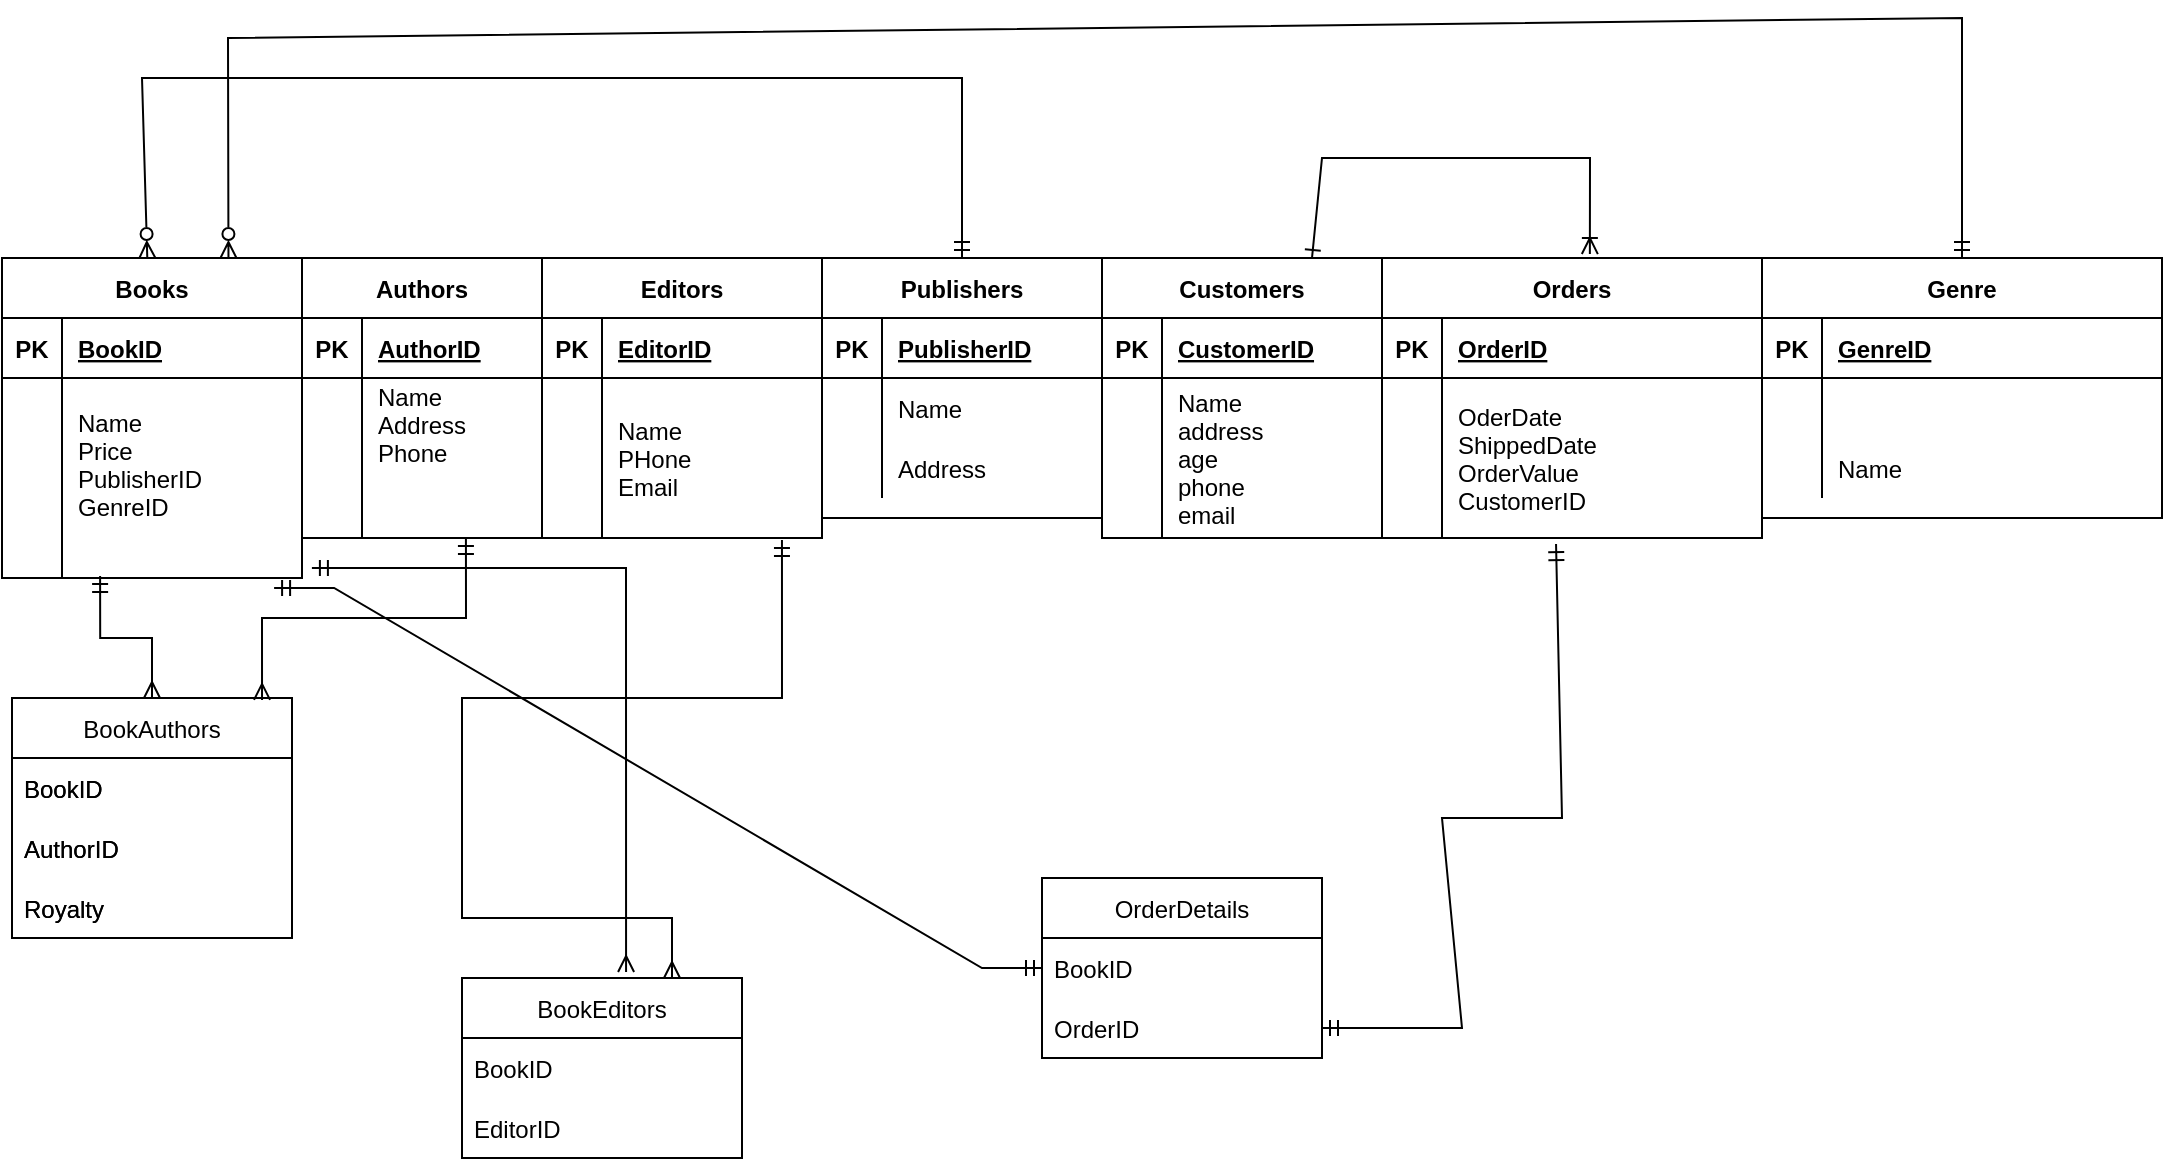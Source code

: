 <mxfile version="16.6.4" type="github">
  <diagram id="R2lEEEUBdFMjLlhIrx00" name="Page-1">
    <mxGraphModel dx="768" dy="494" grid="1" gridSize="10" guides="1" tooltips="1" connect="1" arrows="1" fold="1" page="1" pageScale="1" pageWidth="850" pageHeight="1100" math="0" shadow="0" extFonts="Permanent Marker^https://fonts.googleapis.com/css?family=Permanent+Marker">
      <root>
        <mxCell id="0" />
        <mxCell id="1" parent="0" />
        <mxCell id="C-vyLk0tnHw3VtMMgP7b-2" value="Authors" style="shape=table;startSize=30;container=1;collapsible=1;childLayout=tableLayout;fixedRows=1;rowLines=0;fontStyle=1;align=center;resizeLast=1;" parent="1" vertex="1">
          <mxGeometry x="170" y="280" width="120" height="140" as="geometry">
            <mxRectangle x="170" y="280" width="80" height="30" as="alternateBounds" />
          </mxGeometry>
        </mxCell>
        <mxCell id="C-vyLk0tnHw3VtMMgP7b-3" value="" style="shape=partialRectangle;collapsible=0;dropTarget=0;pointerEvents=0;fillColor=none;points=[[0,0.5],[1,0.5]];portConstraint=eastwest;top=0;left=0;right=0;bottom=1;" parent="C-vyLk0tnHw3VtMMgP7b-2" vertex="1">
          <mxGeometry y="30" width="120" height="30" as="geometry" />
        </mxCell>
        <mxCell id="C-vyLk0tnHw3VtMMgP7b-4" value="PK" style="shape=partialRectangle;overflow=hidden;connectable=0;fillColor=none;top=0;left=0;bottom=0;right=0;fontStyle=1;" parent="C-vyLk0tnHw3VtMMgP7b-3" vertex="1">
          <mxGeometry width="30" height="30" as="geometry">
            <mxRectangle width="30" height="30" as="alternateBounds" />
          </mxGeometry>
        </mxCell>
        <mxCell id="C-vyLk0tnHw3VtMMgP7b-5" value="AuthorID" style="shape=partialRectangle;overflow=hidden;connectable=0;fillColor=none;top=0;left=0;bottom=0;right=0;align=left;spacingLeft=6;fontStyle=5;" parent="C-vyLk0tnHw3VtMMgP7b-3" vertex="1">
          <mxGeometry x="30" width="90" height="30" as="geometry">
            <mxRectangle width="90" height="30" as="alternateBounds" />
          </mxGeometry>
        </mxCell>
        <mxCell id="C-vyLk0tnHw3VtMMgP7b-6" value="" style="shape=partialRectangle;collapsible=0;dropTarget=0;pointerEvents=0;fillColor=none;points=[[0,0.5],[1,0.5]];portConstraint=eastwest;top=0;left=0;right=0;bottom=0;" parent="C-vyLk0tnHw3VtMMgP7b-2" vertex="1">
          <mxGeometry y="60" width="120" height="60" as="geometry" />
        </mxCell>
        <mxCell id="C-vyLk0tnHw3VtMMgP7b-7" value="" style="shape=partialRectangle;overflow=hidden;connectable=0;fillColor=none;top=0;left=0;bottom=0;right=0;" parent="C-vyLk0tnHw3VtMMgP7b-6" vertex="1">
          <mxGeometry width="30" height="60" as="geometry">
            <mxRectangle width="30" height="60" as="alternateBounds" />
          </mxGeometry>
        </mxCell>
        <mxCell id="C-vyLk0tnHw3VtMMgP7b-8" value="Name&#xa;Address&#xa;Phone&#xa;" style="shape=partialRectangle;overflow=hidden;connectable=0;fillColor=none;top=0;left=0;bottom=0;right=0;align=left;spacingLeft=6;" parent="C-vyLk0tnHw3VtMMgP7b-6" vertex="1">
          <mxGeometry x="30" width="90" height="60" as="geometry">
            <mxRectangle width="90" height="60" as="alternateBounds" />
          </mxGeometry>
        </mxCell>
        <mxCell id="C-vyLk0tnHw3VtMMgP7b-9" value="" style="shape=partialRectangle;collapsible=0;dropTarget=0;pointerEvents=0;fillColor=none;points=[[0,0.5],[1,0.5]];portConstraint=eastwest;top=0;left=0;right=0;bottom=0;" parent="C-vyLk0tnHw3VtMMgP7b-2" vertex="1">
          <mxGeometry y="120" width="120" height="20" as="geometry" />
        </mxCell>
        <mxCell id="C-vyLk0tnHw3VtMMgP7b-10" value="" style="shape=partialRectangle;overflow=hidden;connectable=0;fillColor=none;top=0;left=0;bottom=0;right=0;" parent="C-vyLk0tnHw3VtMMgP7b-9" vertex="1">
          <mxGeometry width="30" height="20" as="geometry">
            <mxRectangle width="30" height="20" as="alternateBounds" />
          </mxGeometry>
        </mxCell>
        <mxCell id="C-vyLk0tnHw3VtMMgP7b-11" value="" style="shape=partialRectangle;overflow=hidden;connectable=0;fillColor=none;top=0;left=0;bottom=0;right=0;align=left;spacingLeft=6;" parent="C-vyLk0tnHw3VtMMgP7b-9" vertex="1">
          <mxGeometry x="30" width="90" height="20" as="geometry">
            <mxRectangle width="90" height="20" as="alternateBounds" />
          </mxGeometry>
        </mxCell>
        <mxCell id="C-vyLk0tnHw3VtMMgP7b-13" value="Publishers" style="shape=table;startSize=30;container=1;collapsible=1;childLayout=tableLayout;fixedRows=1;rowLines=0;fontStyle=1;align=center;resizeLast=1;" parent="1" vertex="1">
          <mxGeometry x="430" y="280" width="140" height="130" as="geometry">
            <mxRectangle x="430" y="280" width="90" height="30" as="alternateBounds" />
          </mxGeometry>
        </mxCell>
        <mxCell id="C-vyLk0tnHw3VtMMgP7b-14" value="" style="shape=partialRectangle;collapsible=0;dropTarget=0;pointerEvents=0;fillColor=none;points=[[0,0.5],[1,0.5]];portConstraint=eastwest;top=0;left=0;right=0;bottom=1;" parent="C-vyLk0tnHw3VtMMgP7b-13" vertex="1">
          <mxGeometry y="30" width="140" height="30" as="geometry" />
        </mxCell>
        <mxCell id="C-vyLk0tnHw3VtMMgP7b-15" value="PK" style="shape=partialRectangle;overflow=hidden;connectable=0;fillColor=none;top=0;left=0;bottom=0;right=0;fontStyle=1;" parent="C-vyLk0tnHw3VtMMgP7b-14" vertex="1">
          <mxGeometry width="30" height="30" as="geometry">
            <mxRectangle width="30" height="30" as="alternateBounds" />
          </mxGeometry>
        </mxCell>
        <mxCell id="C-vyLk0tnHw3VtMMgP7b-16" value="PublisherID" style="shape=partialRectangle;overflow=hidden;connectable=0;fillColor=none;top=0;left=0;bottom=0;right=0;align=left;spacingLeft=6;fontStyle=5;" parent="C-vyLk0tnHw3VtMMgP7b-14" vertex="1">
          <mxGeometry x="30" width="110" height="30" as="geometry">
            <mxRectangle width="110" height="30" as="alternateBounds" />
          </mxGeometry>
        </mxCell>
        <mxCell id="C-vyLk0tnHw3VtMMgP7b-17" value="" style="shape=partialRectangle;collapsible=0;dropTarget=0;pointerEvents=0;fillColor=none;points=[[0,0.5],[1,0.5]];portConstraint=eastwest;top=0;left=0;right=0;bottom=0;" parent="C-vyLk0tnHw3VtMMgP7b-13" vertex="1">
          <mxGeometry y="60" width="140" height="30" as="geometry" />
        </mxCell>
        <mxCell id="C-vyLk0tnHw3VtMMgP7b-18" value="" style="shape=partialRectangle;overflow=hidden;connectable=0;fillColor=none;top=0;left=0;bottom=0;right=0;" parent="C-vyLk0tnHw3VtMMgP7b-17" vertex="1">
          <mxGeometry width="30" height="30" as="geometry">
            <mxRectangle width="30" height="30" as="alternateBounds" />
          </mxGeometry>
        </mxCell>
        <mxCell id="C-vyLk0tnHw3VtMMgP7b-19" value="Name" style="shape=partialRectangle;overflow=hidden;connectable=0;fillColor=none;top=0;left=0;bottom=0;right=0;align=left;spacingLeft=6;" parent="C-vyLk0tnHw3VtMMgP7b-17" vertex="1">
          <mxGeometry x="30" width="110" height="30" as="geometry">
            <mxRectangle width="110" height="30" as="alternateBounds" />
          </mxGeometry>
        </mxCell>
        <mxCell id="C-vyLk0tnHw3VtMMgP7b-20" value="" style="shape=partialRectangle;collapsible=0;dropTarget=0;pointerEvents=0;fillColor=none;points=[[0,0.5],[1,0.5]];portConstraint=eastwest;top=0;left=0;right=0;bottom=0;" parent="C-vyLk0tnHw3VtMMgP7b-13" vertex="1">
          <mxGeometry y="90" width="140" height="30" as="geometry" />
        </mxCell>
        <mxCell id="C-vyLk0tnHw3VtMMgP7b-21" value="" style="shape=partialRectangle;overflow=hidden;connectable=0;fillColor=none;top=0;left=0;bottom=0;right=0;" parent="C-vyLk0tnHw3VtMMgP7b-20" vertex="1">
          <mxGeometry width="30" height="30" as="geometry">
            <mxRectangle width="30" height="30" as="alternateBounds" />
          </mxGeometry>
        </mxCell>
        <mxCell id="C-vyLk0tnHw3VtMMgP7b-22" value="Address" style="shape=partialRectangle;overflow=hidden;connectable=0;fillColor=none;top=0;left=0;bottom=0;right=0;align=left;spacingLeft=6;" parent="C-vyLk0tnHw3VtMMgP7b-20" vertex="1">
          <mxGeometry x="30" width="110" height="30" as="geometry">
            <mxRectangle width="110" height="30" as="alternateBounds" />
          </mxGeometry>
        </mxCell>
        <mxCell id="C-vyLk0tnHw3VtMMgP7b-23" value="Books" style="shape=table;startSize=30;container=1;collapsible=1;childLayout=tableLayout;fixedRows=1;rowLines=0;fontStyle=1;align=center;resizeLast=1;" parent="1" vertex="1">
          <mxGeometry x="20" y="280" width="150" height="160" as="geometry">
            <mxRectangle x="20" y="280" width="70" height="30" as="alternateBounds" />
          </mxGeometry>
        </mxCell>
        <mxCell id="C-vyLk0tnHw3VtMMgP7b-24" value="" style="shape=partialRectangle;collapsible=0;dropTarget=0;pointerEvents=0;fillColor=none;points=[[0,0.5],[1,0.5]];portConstraint=eastwest;top=0;left=0;right=0;bottom=1;" parent="C-vyLk0tnHw3VtMMgP7b-23" vertex="1">
          <mxGeometry y="30" width="150" height="30" as="geometry" />
        </mxCell>
        <mxCell id="C-vyLk0tnHw3VtMMgP7b-25" value="PK" style="shape=partialRectangle;overflow=hidden;connectable=0;fillColor=none;top=0;left=0;bottom=0;right=0;fontStyle=1;" parent="C-vyLk0tnHw3VtMMgP7b-24" vertex="1">
          <mxGeometry width="30" height="30" as="geometry">
            <mxRectangle width="30" height="30" as="alternateBounds" />
          </mxGeometry>
        </mxCell>
        <mxCell id="C-vyLk0tnHw3VtMMgP7b-26" value="BookID" style="shape=partialRectangle;overflow=hidden;connectable=0;fillColor=none;top=0;left=0;bottom=0;right=0;align=left;spacingLeft=6;fontStyle=5;" parent="C-vyLk0tnHw3VtMMgP7b-24" vertex="1">
          <mxGeometry x="30" width="120" height="30" as="geometry">
            <mxRectangle width="120" height="30" as="alternateBounds" />
          </mxGeometry>
        </mxCell>
        <mxCell id="C-vyLk0tnHw3VtMMgP7b-27" value="" style="shape=partialRectangle;collapsible=0;dropTarget=0;pointerEvents=0;fillColor=none;points=[[0,0.5],[1,0.5]];portConstraint=eastwest;top=0;left=0;right=0;bottom=0;" parent="C-vyLk0tnHw3VtMMgP7b-23" vertex="1">
          <mxGeometry y="60" width="150" height="100" as="geometry" />
        </mxCell>
        <mxCell id="C-vyLk0tnHw3VtMMgP7b-28" value="" style="shape=partialRectangle;overflow=hidden;connectable=0;fillColor=none;top=0;left=0;bottom=0;right=0;" parent="C-vyLk0tnHw3VtMMgP7b-27" vertex="1">
          <mxGeometry width="30" height="100" as="geometry">
            <mxRectangle width="30" height="100" as="alternateBounds" />
          </mxGeometry>
        </mxCell>
        <mxCell id="C-vyLk0tnHw3VtMMgP7b-29" value="Name&#xa;Price&#xa;PublisherID&#xa;GenreID&#xa;" style="shape=partialRectangle;overflow=hidden;connectable=0;fillColor=none;top=0;left=0;bottom=0;right=0;align=left;spacingLeft=6;" parent="C-vyLk0tnHw3VtMMgP7b-27" vertex="1">
          <mxGeometry x="30" width="120" height="100" as="geometry">
            <mxRectangle width="120" height="100" as="alternateBounds" />
          </mxGeometry>
        </mxCell>
        <mxCell id="ZmmH7s7Aa4u0gKwLgA7a-2" value="Editors" style="shape=table;startSize=30;container=1;collapsible=1;childLayout=tableLayout;fixedRows=1;rowLines=0;fontStyle=1;align=center;resizeLast=1;" vertex="1" parent="1">
          <mxGeometry x="290" y="280" width="140" height="140" as="geometry">
            <mxRectangle x="290" y="280" width="70" height="30" as="alternateBounds" />
          </mxGeometry>
        </mxCell>
        <mxCell id="ZmmH7s7Aa4u0gKwLgA7a-3" value="" style="shape=partialRectangle;collapsible=0;dropTarget=0;pointerEvents=0;fillColor=none;points=[[0,0.5],[1,0.5]];portConstraint=eastwest;top=0;left=0;right=0;bottom=1;" vertex="1" parent="ZmmH7s7Aa4u0gKwLgA7a-2">
          <mxGeometry y="30" width="140" height="30" as="geometry" />
        </mxCell>
        <mxCell id="ZmmH7s7Aa4u0gKwLgA7a-4" value="PK" style="shape=partialRectangle;overflow=hidden;connectable=0;fillColor=none;top=0;left=0;bottom=0;right=0;fontStyle=1;" vertex="1" parent="ZmmH7s7Aa4u0gKwLgA7a-3">
          <mxGeometry width="30" height="30" as="geometry">
            <mxRectangle width="30" height="30" as="alternateBounds" />
          </mxGeometry>
        </mxCell>
        <mxCell id="ZmmH7s7Aa4u0gKwLgA7a-5" value="EditorID" style="shape=partialRectangle;overflow=hidden;connectable=0;fillColor=none;top=0;left=0;bottom=0;right=0;align=left;spacingLeft=6;fontStyle=5;" vertex="1" parent="ZmmH7s7Aa4u0gKwLgA7a-3">
          <mxGeometry x="30" width="110" height="30" as="geometry">
            <mxRectangle width="110" height="30" as="alternateBounds" />
          </mxGeometry>
        </mxCell>
        <mxCell id="ZmmH7s7Aa4u0gKwLgA7a-6" value="" style="shape=partialRectangle;collapsible=0;dropTarget=0;pointerEvents=0;fillColor=none;points=[[0,0.5],[1,0.5]];portConstraint=eastwest;top=0;left=0;right=0;bottom=0;" vertex="1" parent="ZmmH7s7Aa4u0gKwLgA7a-2">
          <mxGeometry y="60" width="140" height="80" as="geometry" />
        </mxCell>
        <mxCell id="ZmmH7s7Aa4u0gKwLgA7a-7" value="" style="shape=partialRectangle;overflow=hidden;connectable=0;fillColor=none;top=0;left=0;bottom=0;right=0;" vertex="1" parent="ZmmH7s7Aa4u0gKwLgA7a-6">
          <mxGeometry width="30" height="80" as="geometry">
            <mxRectangle width="30" height="80" as="alternateBounds" />
          </mxGeometry>
        </mxCell>
        <mxCell id="ZmmH7s7Aa4u0gKwLgA7a-8" value="Name&#xa;PHone&#xa;Email" style="shape=partialRectangle;overflow=hidden;connectable=0;fillColor=none;top=0;left=0;bottom=0;right=0;align=left;spacingLeft=6;" vertex="1" parent="ZmmH7s7Aa4u0gKwLgA7a-6">
          <mxGeometry x="30" width="110" height="80" as="geometry">
            <mxRectangle width="110" height="80" as="alternateBounds" />
          </mxGeometry>
        </mxCell>
        <mxCell id="ZmmH7s7Aa4u0gKwLgA7a-13" value="Orders" style="shape=table;startSize=30;container=1;collapsible=1;childLayout=tableLayout;fixedRows=1;rowLines=0;fontStyle=1;align=center;resizeLast=1;" vertex="1" parent="1">
          <mxGeometry x="710" y="280" width="190" height="140" as="geometry">
            <mxRectangle x="710" y="280" width="70" height="30" as="alternateBounds" />
          </mxGeometry>
        </mxCell>
        <mxCell id="ZmmH7s7Aa4u0gKwLgA7a-14" value="" style="shape=partialRectangle;collapsible=0;dropTarget=0;pointerEvents=0;fillColor=none;points=[[0,0.5],[1,0.5]];portConstraint=eastwest;top=0;left=0;right=0;bottom=1;" vertex="1" parent="ZmmH7s7Aa4u0gKwLgA7a-13">
          <mxGeometry y="30" width="190" height="30" as="geometry" />
        </mxCell>
        <mxCell id="ZmmH7s7Aa4u0gKwLgA7a-15" value="PK" style="shape=partialRectangle;overflow=hidden;connectable=0;fillColor=none;top=0;left=0;bottom=0;right=0;fontStyle=1;" vertex="1" parent="ZmmH7s7Aa4u0gKwLgA7a-14">
          <mxGeometry width="30" height="30" as="geometry">
            <mxRectangle width="30" height="30" as="alternateBounds" />
          </mxGeometry>
        </mxCell>
        <mxCell id="ZmmH7s7Aa4u0gKwLgA7a-16" value="OrderID" style="shape=partialRectangle;overflow=hidden;connectable=0;fillColor=none;top=0;left=0;bottom=0;right=0;align=left;spacingLeft=6;fontStyle=5;" vertex="1" parent="ZmmH7s7Aa4u0gKwLgA7a-14">
          <mxGeometry x="30" width="160" height="30" as="geometry">
            <mxRectangle width="160" height="30" as="alternateBounds" />
          </mxGeometry>
        </mxCell>
        <mxCell id="ZmmH7s7Aa4u0gKwLgA7a-17" value="" style="shape=partialRectangle;collapsible=0;dropTarget=0;pointerEvents=0;fillColor=none;points=[[0,0.5],[1,0.5]];portConstraint=eastwest;top=0;left=0;right=0;bottom=0;" vertex="1" parent="ZmmH7s7Aa4u0gKwLgA7a-13">
          <mxGeometry y="60" width="190" height="80" as="geometry" />
        </mxCell>
        <mxCell id="ZmmH7s7Aa4u0gKwLgA7a-18" value="" style="shape=partialRectangle;overflow=hidden;connectable=0;fillColor=none;top=0;left=0;bottom=0;right=0;" vertex="1" parent="ZmmH7s7Aa4u0gKwLgA7a-17">
          <mxGeometry width="30" height="80" as="geometry">
            <mxRectangle width="30" height="80" as="alternateBounds" />
          </mxGeometry>
        </mxCell>
        <mxCell id="ZmmH7s7Aa4u0gKwLgA7a-19" value="OderDate&#xa;ShippedDate&#xa;OrderValue&#xa;CustomerID" style="shape=partialRectangle;overflow=hidden;connectable=0;fillColor=none;top=0;left=0;bottom=0;right=0;align=left;spacingLeft=6;" vertex="1" parent="ZmmH7s7Aa4u0gKwLgA7a-17">
          <mxGeometry x="30" width="160" height="80" as="geometry">
            <mxRectangle width="160" height="80" as="alternateBounds" />
          </mxGeometry>
        </mxCell>
        <mxCell id="ZmmH7s7Aa4u0gKwLgA7a-21" value="Genre" style="shape=table;startSize=30;container=1;collapsible=1;childLayout=tableLayout;fixedRows=1;rowLines=0;fontStyle=1;align=center;resizeLast=1;" vertex="1" parent="1">
          <mxGeometry x="900" y="280" width="200" height="130" as="geometry">
            <mxRectangle x="900" y="280" width="70" height="30" as="alternateBounds" />
          </mxGeometry>
        </mxCell>
        <mxCell id="ZmmH7s7Aa4u0gKwLgA7a-22" value="" style="shape=partialRectangle;collapsible=0;dropTarget=0;pointerEvents=0;fillColor=none;points=[[0,0.5],[1,0.5]];portConstraint=eastwest;top=0;left=0;right=0;bottom=1;" vertex="1" parent="ZmmH7s7Aa4u0gKwLgA7a-21">
          <mxGeometry y="30" width="200" height="30" as="geometry" />
        </mxCell>
        <mxCell id="ZmmH7s7Aa4u0gKwLgA7a-23" value="PK" style="shape=partialRectangle;overflow=hidden;connectable=0;fillColor=none;top=0;left=0;bottom=0;right=0;fontStyle=1;" vertex="1" parent="ZmmH7s7Aa4u0gKwLgA7a-22">
          <mxGeometry width="30" height="30" as="geometry">
            <mxRectangle width="30" height="30" as="alternateBounds" />
          </mxGeometry>
        </mxCell>
        <mxCell id="ZmmH7s7Aa4u0gKwLgA7a-24" value="GenreID" style="shape=partialRectangle;overflow=hidden;connectable=0;fillColor=none;top=0;left=0;bottom=0;right=0;align=left;spacingLeft=6;fontStyle=5;" vertex="1" parent="ZmmH7s7Aa4u0gKwLgA7a-22">
          <mxGeometry x="30" width="170" height="30" as="geometry">
            <mxRectangle width="170" height="30" as="alternateBounds" />
          </mxGeometry>
        </mxCell>
        <mxCell id="ZmmH7s7Aa4u0gKwLgA7a-25" value="" style="shape=partialRectangle;collapsible=0;dropTarget=0;pointerEvents=0;fillColor=none;points=[[0,0.5],[1,0.5]];portConstraint=eastwest;top=0;left=0;right=0;bottom=0;" vertex="1" parent="ZmmH7s7Aa4u0gKwLgA7a-21">
          <mxGeometry y="60" width="200" height="30" as="geometry" />
        </mxCell>
        <mxCell id="ZmmH7s7Aa4u0gKwLgA7a-26" value="" style="shape=partialRectangle;overflow=hidden;connectable=0;fillColor=none;top=0;left=0;bottom=0;right=0;" vertex="1" parent="ZmmH7s7Aa4u0gKwLgA7a-25">
          <mxGeometry width="30" height="30" as="geometry">
            <mxRectangle width="30" height="30" as="alternateBounds" />
          </mxGeometry>
        </mxCell>
        <mxCell id="ZmmH7s7Aa4u0gKwLgA7a-27" value="" style="shape=partialRectangle;overflow=hidden;connectable=0;fillColor=none;top=0;left=0;bottom=0;right=0;align=left;spacingLeft=6;" vertex="1" parent="ZmmH7s7Aa4u0gKwLgA7a-25">
          <mxGeometry x="30" width="170" height="30" as="geometry">
            <mxRectangle width="170" height="30" as="alternateBounds" />
          </mxGeometry>
        </mxCell>
        <mxCell id="ZmmH7s7Aa4u0gKwLgA7a-28" value="" style="shape=partialRectangle;collapsible=0;dropTarget=0;pointerEvents=0;fillColor=none;points=[[0,0.5],[1,0.5]];portConstraint=eastwest;top=0;left=0;right=0;bottom=0;" vertex="1" parent="ZmmH7s7Aa4u0gKwLgA7a-21">
          <mxGeometry y="90" width="200" height="30" as="geometry" />
        </mxCell>
        <mxCell id="ZmmH7s7Aa4u0gKwLgA7a-29" value="" style="shape=partialRectangle;overflow=hidden;connectable=0;fillColor=none;top=0;left=0;bottom=0;right=0;" vertex="1" parent="ZmmH7s7Aa4u0gKwLgA7a-28">
          <mxGeometry width="30" height="30" as="geometry">
            <mxRectangle width="30" height="30" as="alternateBounds" />
          </mxGeometry>
        </mxCell>
        <mxCell id="ZmmH7s7Aa4u0gKwLgA7a-30" value="Name" style="shape=partialRectangle;overflow=hidden;connectable=0;fillColor=none;top=0;left=0;bottom=0;right=0;align=left;spacingLeft=6;" vertex="1" parent="ZmmH7s7Aa4u0gKwLgA7a-28">
          <mxGeometry x="30" width="170" height="30" as="geometry">
            <mxRectangle width="170" height="30" as="alternateBounds" />
          </mxGeometry>
        </mxCell>
        <mxCell id="ZmmH7s7Aa4u0gKwLgA7a-41" value="Customers" style="shape=table;startSize=30;container=1;collapsible=1;childLayout=tableLayout;fixedRows=1;rowLines=0;fontStyle=1;align=center;resizeLast=1;" vertex="1" parent="1">
          <mxGeometry x="570" y="280" width="140" height="140" as="geometry">
            <mxRectangle x="570" y="280" width="100" height="30" as="alternateBounds" />
          </mxGeometry>
        </mxCell>
        <mxCell id="ZmmH7s7Aa4u0gKwLgA7a-42" value="" style="shape=partialRectangle;collapsible=0;dropTarget=0;pointerEvents=0;fillColor=none;points=[[0,0.5],[1,0.5]];portConstraint=eastwest;top=0;left=0;right=0;bottom=1;" vertex="1" parent="ZmmH7s7Aa4u0gKwLgA7a-41">
          <mxGeometry y="30" width="140" height="30" as="geometry" />
        </mxCell>
        <mxCell id="ZmmH7s7Aa4u0gKwLgA7a-43" value="PK" style="shape=partialRectangle;overflow=hidden;connectable=0;fillColor=none;top=0;left=0;bottom=0;right=0;fontStyle=1;" vertex="1" parent="ZmmH7s7Aa4u0gKwLgA7a-42">
          <mxGeometry width="30" height="30" as="geometry">
            <mxRectangle width="30" height="30" as="alternateBounds" />
          </mxGeometry>
        </mxCell>
        <mxCell id="ZmmH7s7Aa4u0gKwLgA7a-44" value="CustomerID" style="shape=partialRectangle;overflow=hidden;connectable=0;fillColor=none;top=0;left=0;bottom=0;right=0;align=left;spacingLeft=6;fontStyle=5;" vertex="1" parent="ZmmH7s7Aa4u0gKwLgA7a-42">
          <mxGeometry x="30" width="110" height="30" as="geometry">
            <mxRectangle width="110" height="30" as="alternateBounds" />
          </mxGeometry>
        </mxCell>
        <mxCell id="ZmmH7s7Aa4u0gKwLgA7a-45" value="" style="shape=partialRectangle;collapsible=0;dropTarget=0;pointerEvents=0;fillColor=none;points=[[0,0.5],[1,0.5]];portConstraint=eastwest;top=0;left=0;right=0;bottom=0;" vertex="1" parent="ZmmH7s7Aa4u0gKwLgA7a-41">
          <mxGeometry y="60" width="140" height="80" as="geometry" />
        </mxCell>
        <mxCell id="ZmmH7s7Aa4u0gKwLgA7a-46" value="" style="shape=partialRectangle;overflow=hidden;connectable=0;fillColor=none;top=0;left=0;bottom=0;right=0;" vertex="1" parent="ZmmH7s7Aa4u0gKwLgA7a-45">
          <mxGeometry width="30" height="80" as="geometry">
            <mxRectangle width="30" height="80" as="alternateBounds" />
          </mxGeometry>
        </mxCell>
        <mxCell id="ZmmH7s7Aa4u0gKwLgA7a-47" value="Name&#xa;address&#xa;age&#xa;phone&#xa;email" style="shape=partialRectangle;overflow=hidden;connectable=0;fillColor=none;top=0;left=0;bottom=0;right=0;align=left;spacingLeft=6;" vertex="1" parent="ZmmH7s7Aa4u0gKwLgA7a-45">
          <mxGeometry x="30" width="110" height="80" as="geometry">
            <mxRectangle width="110" height="80" as="alternateBounds" />
          </mxGeometry>
        </mxCell>
        <mxCell id="ZmmH7s7Aa4u0gKwLgA7a-48" value="BookAuthors" style="swimlane;fontStyle=0;childLayout=stackLayout;horizontal=1;startSize=30;horizontalStack=0;resizeParent=1;resizeParentMax=0;resizeLast=0;collapsible=1;marginBottom=0;" vertex="1" parent="1">
          <mxGeometry x="25" y="500" width="140" height="120" as="geometry">
            <mxRectangle x="80" y="430" width="100" height="30" as="alternateBounds" />
          </mxGeometry>
        </mxCell>
        <mxCell id="ZmmH7s7Aa4u0gKwLgA7a-49" value="BookID" style="text;strokeColor=none;fillColor=none;align=left;verticalAlign=middle;spacingLeft=4;spacingRight=4;overflow=hidden;points=[[0,0.5],[1,0.5]];portConstraint=eastwest;rotatable=0;" vertex="1" parent="ZmmH7s7Aa4u0gKwLgA7a-48">
          <mxGeometry y="30" width="140" height="30" as="geometry" />
        </mxCell>
        <mxCell id="ZmmH7s7Aa4u0gKwLgA7a-50" value="AuthorID" style="text;strokeColor=none;fillColor=none;align=left;verticalAlign=middle;spacingLeft=4;spacingRight=4;overflow=hidden;points=[[0,0.5],[1,0.5]];portConstraint=eastwest;rotatable=0;" vertex="1" parent="ZmmH7s7Aa4u0gKwLgA7a-48">
          <mxGeometry y="60" width="140" height="30" as="geometry" />
        </mxCell>
        <mxCell id="ZmmH7s7Aa4u0gKwLgA7a-51" value="Royalty" style="text;strokeColor=none;fillColor=none;align=left;verticalAlign=middle;spacingLeft=4;spacingRight=4;overflow=hidden;points=[[0,0.5],[1,0.5]];portConstraint=eastwest;rotatable=0;" vertex="1" parent="ZmmH7s7Aa4u0gKwLgA7a-48">
          <mxGeometry y="90" width="140" height="30" as="geometry" />
        </mxCell>
        <mxCell id="ZmmH7s7Aa4u0gKwLgA7a-56" value="BookAuthors" style="swimlane;fontStyle=0;childLayout=stackLayout;horizontal=1;startSize=30;horizontalStack=0;resizeParent=1;resizeParentMax=0;resizeLast=0;collapsible=1;marginBottom=0;" vertex="1" parent="1">
          <mxGeometry x="25" y="500" width="140" height="120" as="geometry">
            <mxRectangle x="80" y="430" width="100" height="30" as="alternateBounds" />
          </mxGeometry>
        </mxCell>
        <mxCell id="ZmmH7s7Aa4u0gKwLgA7a-57" value="BookID" style="text;strokeColor=none;fillColor=none;align=left;verticalAlign=middle;spacingLeft=4;spacingRight=4;overflow=hidden;points=[[0,0.5],[1,0.5]];portConstraint=eastwest;rotatable=0;" vertex="1" parent="ZmmH7s7Aa4u0gKwLgA7a-56">
          <mxGeometry y="30" width="140" height="30" as="geometry" />
        </mxCell>
        <mxCell id="ZmmH7s7Aa4u0gKwLgA7a-58" value="AuthorID" style="text;strokeColor=none;fillColor=none;align=left;verticalAlign=middle;spacingLeft=4;spacingRight=4;overflow=hidden;points=[[0,0.5],[1,0.5]];portConstraint=eastwest;rotatable=0;" vertex="1" parent="ZmmH7s7Aa4u0gKwLgA7a-56">
          <mxGeometry y="60" width="140" height="30" as="geometry" />
        </mxCell>
        <mxCell id="ZmmH7s7Aa4u0gKwLgA7a-59" value="Royalty" style="text;strokeColor=none;fillColor=none;align=left;verticalAlign=middle;spacingLeft=4;spacingRight=4;overflow=hidden;points=[[0,0.5],[1,0.5]];portConstraint=eastwest;rotatable=0;" vertex="1" parent="ZmmH7s7Aa4u0gKwLgA7a-56">
          <mxGeometry y="90" width="140" height="30" as="geometry" />
        </mxCell>
        <mxCell id="ZmmH7s7Aa4u0gKwLgA7a-60" value="OrderDetails" style="swimlane;fontStyle=0;childLayout=stackLayout;horizontal=1;startSize=30;horizontalStack=0;resizeParent=1;resizeParentMax=0;resizeLast=0;collapsible=1;marginBottom=0;" vertex="1" parent="1">
          <mxGeometry x="540" y="590" width="140" height="90" as="geometry">
            <mxRectangle x="80" y="430" width="100" height="30" as="alternateBounds" />
          </mxGeometry>
        </mxCell>
        <mxCell id="ZmmH7s7Aa4u0gKwLgA7a-61" value="BookID" style="text;strokeColor=none;fillColor=none;align=left;verticalAlign=middle;spacingLeft=4;spacingRight=4;overflow=hidden;points=[[0,0.5],[1,0.5]];portConstraint=eastwest;rotatable=0;" vertex="1" parent="ZmmH7s7Aa4u0gKwLgA7a-60">
          <mxGeometry y="30" width="140" height="30" as="geometry" />
        </mxCell>
        <mxCell id="ZmmH7s7Aa4u0gKwLgA7a-62" value="OrderID" style="text;strokeColor=none;fillColor=none;align=left;verticalAlign=middle;spacingLeft=4;spacingRight=4;overflow=hidden;points=[[0,0.5],[1,0.5]];portConstraint=eastwest;rotatable=0;" vertex="1" parent="ZmmH7s7Aa4u0gKwLgA7a-60">
          <mxGeometry y="60" width="140" height="30" as="geometry" />
        </mxCell>
        <mxCell id="ZmmH7s7Aa4u0gKwLgA7a-67" value="" style="edgeStyle=entityRelationEdgeStyle;fontSize=12;html=1;endArrow=ERmandOne;startArrow=ERmandOne;rounded=0;exitX=0.907;exitY=1.05;exitDx=0;exitDy=0;exitPerimeter=0;" edge="1" parent="1" source="C-vyLk0tnHw3VtMMgP7b-27" target="ZmmH7s7Aa4u0gKwLgA7a-60">
          <mxGeometry width="100" height="100" relative="1" as="geometry">
            <mxPoint x="250.0" y="683.97" as="sourcePoint" />
            <mxPoint x="389.05" y="500.0" as="targetPoint" />
          </mxGeometry>
        </mxCell>
        <mxCell id="ZmmH7s7Aa4u0gKwLgA7a-79" value="" style="endArrow=ERzeroToMany;html=1;rounded=0;startArrow=ERmandOne;startFill=0;endFill=0;exitX=0.5;exitY=0;exitDx=0;exitDy=0;" edge="1" parent="1" source="C-vyLk0tnHw3VtMMgP7b-13" target="C-vyLk0tnHw3VtMMgP7b-23">
          <mxGeometry relative="1" as="geometry">
            <mxPoint x="130" y="296.96" as="sourcePoint" />
            <mxPoint x="371.04" y="297.06" as="targetPoint" />
            <Array as="points">
              <mxPoint x="500" y="190" />
              <mxPoint x="90" y="190" />
            </Array>
          </mxGeometry>
        </mxCell>
        <mxCell id="ZmmH7s7Aa4u0gKwLgA7a-88" value="" style="endArrow=ERone;html=1;rounded=0;startArrow=ERoneToMany;startFill=0;exitX=0.547;exitY=-0.014;exitDx=0;exitDy=0;exitPerimeter=0;entryX=0.75;entryY=0;entryDx=0;entryDy=0;endFill=0;" edge="1" parent="1" source="ZmmH7s7Aa4u0gKwLgA7a-13" target="ZmmH7s7Aa4u0gKwLgA7a-41">
          <mxGeometry relative="1" as="geometry">
            <mxPoint x="620" y="240" as="sourcePoint" />
            <mxPoint x="630" y="230" as="targetPoint" />
            <Array as="points">
              <mxPoint x="814" y="230" />
              <mxPoint x="680" y="230" />
            </Array>
          </mxGeometry>
        </mxCell>
        <mxCell id="ZmmH7s7Aa4u0gKwLgA7a-90" value="" style="endArrow=ERmandOne;html=1;rounded=0;exitX=1;exitY=0.5;exitDx=0;exitDy=0;entryX=0.458;entryY=1.038;entryDx=0;entryDy=0;entryPerimeter=0;startArrow=ERmandOne;startFill=0;endFill=0;" edge="1" parent="1" source="ZmmH7s7Aa4u0gKwLgA7a-62" target="ZmmH7s7Aa4u0gKwLgA7a-17">
          <mxGeometry relative="1" as="geometry">
            <mxPoint x="350" y="510" as="sourcePoint" />
            <mxPoint x="510" y="510" as="targetPoint" />
            <Array as="points">
              <mxPoint x="750" y="665" />
              <mxPoint x="740" y="560" />
              <mxPoint x="800" y="560" />
            </Array>
          </mxGeometry>
        </mxCell>
        <mxCell id="ZmmH7s7Aa4u0gKwLgA7a-91" value="BookEditors" style="swimlane;fontStyle=0;childLayout=stackLayout;horizontal=1;startSize=30;horizontalStack=0;resizeParent=1;resizeParentMax=0;resizeLast=0;collapsible=1;marginBottom=0;" vertex="1" parent="1">
          <mxGeometry x="250" y="640" width="140" height="90" as="geometry">
            <mxRectangle x="80" y="430" width="100" height="30" as="alternateBounds" />
          </mxGeometry>
        </mxCell>
        <mxCell id="ZmmH7s7Aa4u0gKwLgA7a-92" value="BookID" style="text;strokeColor=none;fillColor=none;align=left;verticalAlign=middle;spacingLeft=4;spacingRight=4;overflow=hidden;points=[[0,0.5],[1,0.5]];portConstraint=eastwest;rotatable=0;" vertex="1" parent="ZmmH7s7Aa4u0gKwLgA7a-91">
          <mxGeometry y="30" width="140" height="30" as="geometry" />
        </mxCell>
        <mxCell id="ZmmH7s7Aa4u0gKwLgA7a-93" value="EditorID" style="text;strokeColor=none;fillColor=none;align=left;verticalAlign=middle;spacingLeft=4;spacingRight=4;overflow=hidden;points=[[0,0.5],[1,0.5]];portConstraint=eastwest;rotatable=0;" vertex="1" parent="ZmmH7s7Aa4u0gKwLgA7a-91">
          <mxGeometry y="60" width="140" height="30" as="geometry" />
        </mxCell>
        <mxCell id="ZmmH7s7Aa4u0gKwLgA7a-105" style="edgeStyle=orthogonalEdgeStyle;rounded=0;orthogonalLoop=1;jettySize=auto;html=1;entryX=0.893;entryY=0.008;entryDx=0;entryDy=0;entryPerimeter=0;startArrow=ERmandOne;startFill=0;endArrow=ERmany;endFill=0;exitX=0.683;exitY=1;exitDx=0;exitDy=0;exitPerimeter=0;" edge="1" parent="1" source="C-vyLk0tnHw3VtMMgP7b-9" target="ZmmH7s7Aa4u0gKwLgA7a-56">
          <mxGeometry relative="1" as="geometry" />
        </mxCell>
        <mxCell id="ZmmH7s7Aa4u0gKwLgA7a-104" style="edgeStyle=orthogonalEdgeStyle;rounded=0;orthogonalLoop=1;jettySize=auto;html=1;startArrow=ERmandOne;startFill=0;endArrow=ERmany;endFill=0;exitX=0.327;exitY=0.99;exitDx=0;exitDy=0;exitPerimeter=0;" edge="1" parent="1" source="C-vyLk0tnHw3VtMMgP7b-27" target="ZmmH7s7Aa4u0gKwLgA7a-56">
          <mxGeometry relative="1" as="geometry" />
        </mxCell>
        <mxCell id="ZmmH7s7Aa4u0gKwLgA7a-106" style="edgeStyle=orthogonalEdgeStyle;rounded=0;orthogonalLoop=1;jettySize=auto;html=1;startArrow=ERmandOne;startFill=0;endArrow=ERmany;endFill=0;exitX=1.033;exitY=0.95;exitDx=0;exitDy=0;exitPerimeter=0;entryX=0.586;entryY=-0.033;entryDx=0;entryDy=0;entryPerimeter=0;" edge="1" parent="1" source="C-vyLk0tnHw3VtMMgP7b-27" target="ZmmH7s7Aa4u0gKwLgA7a-91">
          <mxGeometry relative="1" as="geometry">
            <mxPoint x="177.03" y="515" as="sourcePoint" />
            <mxPoint x="202.98" y="576" as="targetPoint" />
          </mxGeometry>
        </mxCell>
        <mxCell id="ZmmH7s7Aa4u0gKwLgA7a-107" style="edgeStyle=orthogonalEdgeStyle;rounded=0;orthogonalLoop=1;jettySize=auto;html=1;startArrow=ERmandOne;startFill=0;endArrow=ERmany;endFill=0;entryX=0.75;entryY=0;entryDx=0;entryDy=0;exitX=0.857;exitY=1.013;exitDx=0;exitDy=0;exitPerimeter=0;" edge="1" parent="1" source="ZmmH7s7Aa4u0gKwLgA7a-6" target="ZmmH7s7Aa4u0gKwLgA7a-91">
          <mxGeometry relative="1" as="geometry">
            <mxPoint x="410" y="430" as="sourcePoint" />
            <mxPoint x="437.09" y="640" as="targetPoint" />
            <Array as="points">
              <mxPoint x="410" y="500" />
              <mxPoint x="250" y="500" />
              <mxPoint x="250" y="610" />
              <mxPoint x="355" y="610" />
            </Array>
          </mxGeometry>
        </mxCell>
        <mxCell id="ZmmH7s7Aa4u0gKwLgA7a-108" value="" style="endArrow=ERzeroToMany;html=1;rounded=0;startArrow=ERmandOne;startFill=0;endFill=0;exitX=0.5;exitY=0;exitDx=0;exitDy=0;" edge="1" parent="1" source="ZmmH7s7Aa4u0gKwLgA7a-21">
          <mxGeometry relative="1" as="geometry">
            <mxPoint x="790" y="190" as="sourcePoint" />
            <mxPoint x="133.235" y="280" as="targetPoint" />
            <Array as="points">
              <mxPoint x="1000" y="160" />
              <mxPoint x="133" y="170" />
            </Array>
          </mxGeometry>
        </mxCell>
      </root>
    </mxGraphModel>
  </diagram>
</mxfile>

